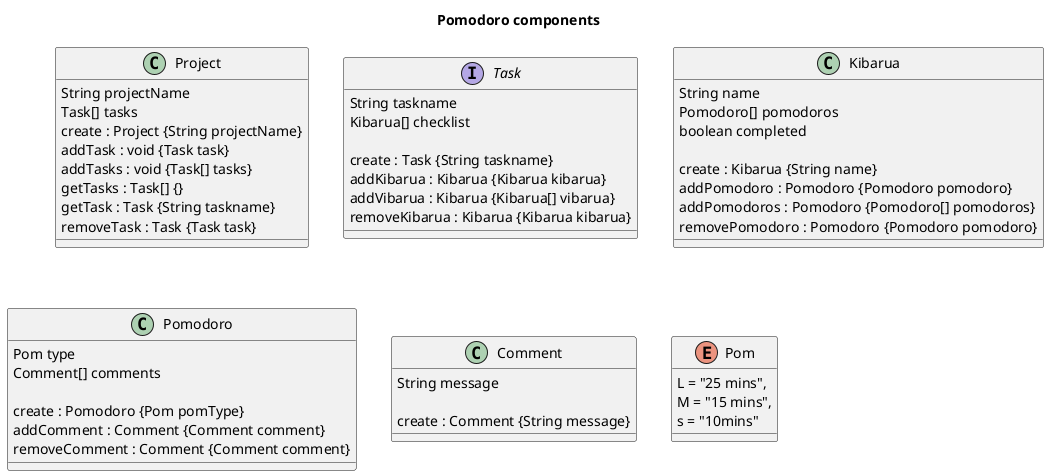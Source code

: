 @startuml

title Pomodoro components

class Project {
String projectName
Task[] tasks
create : Project {String projectName}
addTask : void {Task task}
addTasks : void {Task[] tasks}
getTasks : Task[] {}
getTask : Task {String taskname}
removeTask : Task {Task task}
}

interface Task {
String taskname
Kibarua[] checklist

create : Task {String taskname}
addKibarua : Kibarua {Kibarua kibarua}
addVibarua : Kibarua {Kibarua[] vibarua}
removeKibarua : Kibarua {Kibarua kibarua}
}

class Kibarua {
String name
Pomodoro[] pomodoros
boolean completed

create : Kibarua {String name}
addPomodoro : Pomodoro {Pomodoro pomodoro}
addPomodoros : Pomodoro {Pomodoro[] pomodoros}
removePomodoro : Pomodoro {Pomodoro pomodoro}
}

class Pomodoro {
Pom type 
Comment[] comments

create : Pomodoro {Pom pomType}
addComment : Comment {Comment comment}
removeComment : Comment {Comment comment}
}

class Comment {
String message

create : Comment {String message}
}

enum Pom {
L = "25 mins",
M = "15 mins",
s = "10mins"
}

@enduml